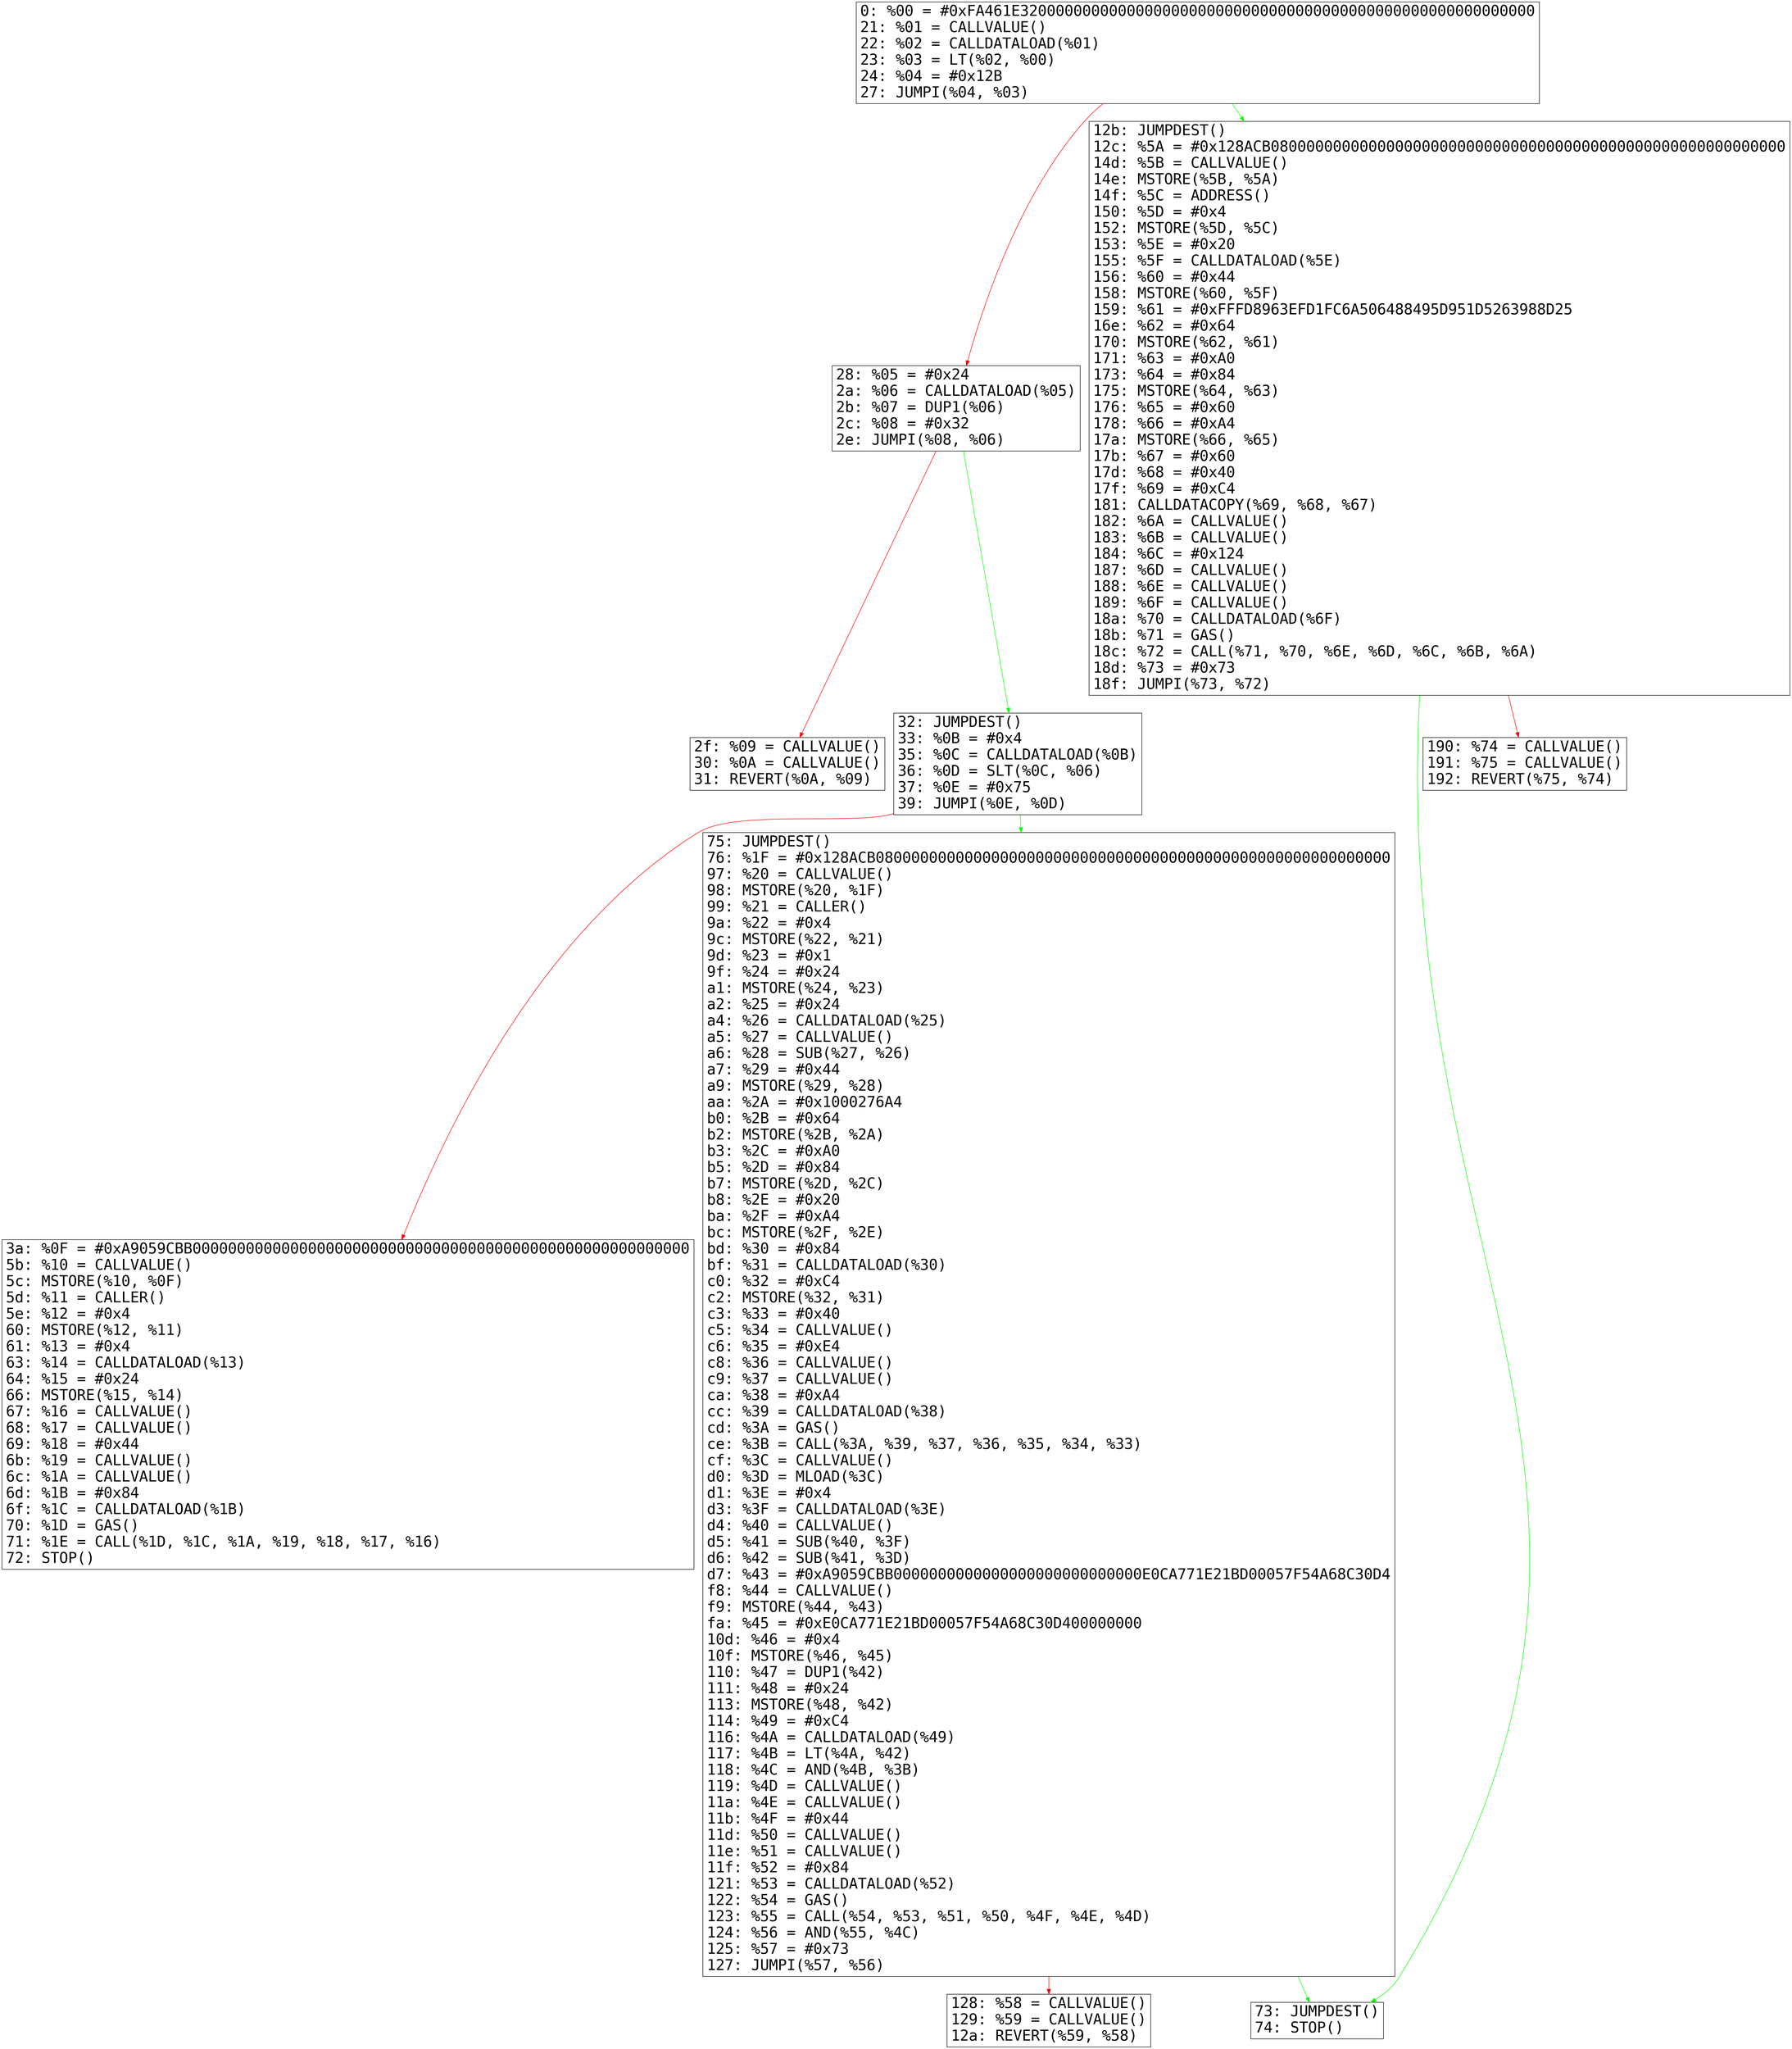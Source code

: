 digraph "graph.cfg.gv" {
	subgraph global {
		node [fontname=Courier fontsize=30.0 rank=same shape=box]
		block_0 [label="0: %00 = #0xFA461E3200000000000000000000000000000000000000000000000000000000\l21: %01 = CALLVALUE()\l22: %02 = CALLDATALOAD(%01)\l23: %03 = LT(%02, %00)\l24: %04 = #0x12B\l27: JUMPI(%04, %03)\l"]
		block_28 [label="28: %05 = #0x24\l2a: %06 = CALLDATALOAD(%05)\l2b: %07 = DUP1(%06)\l2c: %08 = #0x32\l2e: JUMPI(%08, %06)\l"]
		block_2f [label="2f: %09 = CALLVALUE()\l30: %0A = CALLVALUE()\l31: REVERT(%0A, %09)\l"]
		block_32 [label="32: JUMPDEST()\l33: %0B = #0x4\l35: %0C = CALLDATALOAD(%0B)\l36: %0D = SLT(%0C, %06)\l37: %0E = #0x75\l39: JUMPI(%0E, %0D)\l"]
		block_3a [label="3a: %0F = #0xA9059CBB00000000000000000000000000000000000000000000000000000000\l5b: %10 = CALLVALUE()\l5c: MSTORE(%10, %0F)\l5d: %11 = CALLER()\l5e: %12 = #0x4\l60: MSTORE(%12, %11)\l61: %13 = #0x4\l63: %14 = CALLDATALOAD(%13)\l64: %15 = #0x24\l66: MSTORE(%15, %14)\l67: %16 = CALLVALUE()\l68: %17 = CALLVALUE()\l69: %18 = #0x44\l6b: %19 = CALLVALUE()\l6c: %1A = CALLVALUE()\l6d: %1B = #0x84\l6f: %1C = CALLDATALOAD(%1B)\l70: %1D = GAS()\l71: %1E = CALL(%1D, %1C, %1A, %19, %18, %17, %16)\l72: STOP()\l"]
		block_73 [label="73: JUMPDEST()\l74: STOP()\l"]
		block_75 [label="75: JUMPDEST()\l76: %1F = #0x128ACB0800000000000000000000000000000000000000000000000000000000\l97: %20 = CALLVALUE()\l98: MSTORE(%20, %1F)\l99: %21 = CALLER()\l9a: %22 = #0x4\l9c: MSTORE(%22, %21)\l9d: %23 = #0x1\l9f: %24 = #0x24\la1: MSTORE(%24, %23)\la2: %25 = #0x24\la4: %26 = CALLDATALOAD(%25)\la5: %27 = CALLVALUE()\la6: %28 = SUB(%27, %26)\la7: %29 = #0x44\la9: MSTORE(%29, %28)\laa: %2A = #0x1000276A4\lb0: %2B = #0x64\lb2: MSTORE(%2B, %2A)\lb3: %2C = #0xA0\lb5: %2D = #0x84\lb7: MSTORE(%2D, %2C)\lb8: %2E = #0x20\lba: %2F = #0xA4\lbc: MSTORE(%2F, %2E)\lbd: %30 = #0x84\lbf: %31 = CALLDATALOAD(%30)\lc0: %32 = #0xC4\lc2: MSTORE(%32, %31)\lc3: %33 = #0x40\lc5: %34 = CALLVALUE()\lc6: %35 = #0xE4\lc8: %36 = CALLVALUE()\lc9: %37 = CALLVALUE()\lca: %38 = #0xA4\lcc: %39 = CALLDATALOAD(%38)\lcd: %3A = GAS()\lce: %3B = CALL(%3A, %39, %37, %36, %35, %34, %33)\lcf: %3C = CALLVALUE()\ld0: %3D = MLOAD(%3C)\ld1: %3E = #0x4\ld3: %3F = CALLDATALOAD(%3E)\ld4: %40 = CALLVALUE()\ld5: %41 = SUB(%40, %3F)\ld6: %42 = SUB(%41, %3D)\ld7: %43 = #0xA9059CBB0000000000000000000000000000E0CA771E21BD00057F54A68C30D4\lf8: %44 = CALLVALUE()\lf9: MSTORE(%44, %43)\lfa: %45 = #0xE0CA771E21BD00057F54A68C30D400000000\l10d: %46 = #0x4\l10f: MSTORE(%46, %45)\l110: %47 = DUP1(%42)\l111: %48 = #0x24\l113: MSTORE(%48, %42)\l114: %49 = #0xC4\l116: %4A = CALLDATALOAD(%49)\l117: %4B = LT(%4A, %42)\l118: %4C = AND(%4B, %3B)\l119: %4D = CALLVALUE()\l11a: %4E = CALLVALUE()\l11b: %4F = #0x44\l11d: %50 = CALLVALUE()\l11e: %51 = CALLVALUE()\l11f: %52 = #0x84\l121: %53 = CALLDATALOAD(%52)\l122: %54 = GAS()\l123: %55 = CALL(%54, %53, %51, %50, %4F, %4E, %4D)\l124: %56 = AND(%55, %4C)\l125: %57 = #0x73\l127: JUMPI(%57, %56)\l"]
		block_128 [label="128: %58 = CALLVALUE()\l129: %59 = CALLVALUE()\l12a: REVERT(%59, %58)\l"]
		block_12b [label="12b: JUMPDEST()\l12c: %5A = #0x128ACB0800000000000000000000000000000000000000000000000000000000\l14d: %5B = CALLVALUE()\l14e: MSTORE(%5B, %5A)\l14f: %5C = ADDRESS()\l150: %5D = #0x4\l152: MSTORE(%5D, %5C)\l153: %5E = #0x20\l155: %5F = CALLDATALOAD(%5E)\l156: %60 = #0x44\l158: MSTORE(%60, %5F)\l159: %61 = #0xFFFD8963EFD1FC6A506488495D951D5263988D25\l16e: %62 = #0x64\l170: MSTORE(%62, %61)\l171: %63 = #0xA0\l173: %64 = #0x84\l175: MSTORE(%64, %63)\l176: %65 = #0x60\l178: %66 = #0xA4\l17a: MSTORE(%66, %65)\l17b: %67 = #0x60\l17d: %68 = #0x40\l17f: %69 = #0xC4\l181: CALLDATACOPY(%69, %68, %67)\l182: %6A = CALLVALUE()\l183: %6B = CALLVALUE()\l184: %6C = #0x124\l187: %6D = CALLVALUE()\l188: %6E = CALLVALUE()\l189: %6F = CALLVALUE()\l18a: %70 = CALLDATALOAD(%6F)\l18b: %71 = GAS()\l18c: %72 = CALL(%71, %70, %6E, %6D, %6C, %6B, %6A)\l18d: %73 = #0x73\l18f: JUMPI(%73, %72)\l"]
		block_190 [label="190: %74 = CALLVALUE()\l191: %75 = CALLVALUE()\l192: REVERT(%75, %74)\l"]
	}
	block_75 -> block_128 [color=red]
	block_75 -> block_73 [color=green]
	block_12b -> block_73 [color=green]
	block_28 -> block_32 [color=green]
	block_32 -> block_3a [color=red]
	block_0 -> block_28 [color=red]
	block_28 -> block_2f [color=red]
	block_0 -> block_12b [color=green]
	block_32 -> block_75 [color=green]
	block_12b -> block_190 [color=red]
}
